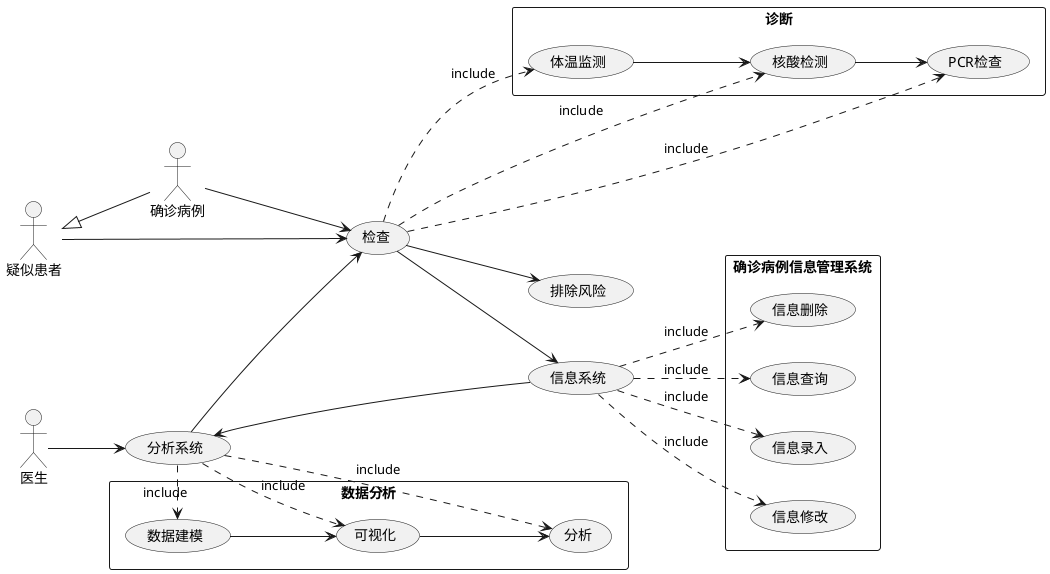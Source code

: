 @startuml
left to right direction

actor 疑似患者
疑似患者<|--确诊病例
actor 医生
疑似患者-->(检查)
确诊病例-->(检查)

rectangle  诊断{
  (检查) ..> (体温监测) : include
  (体温监测)-->(核酸检测)
  (检查) ..> (核酸检测) :include
  (核酸检测)-->(PCR检查)
  (检查) ..>(PCR检查):include

}
检查-->(排除风险)
检查-->(信息系统)
(信息系统)-->(分析系统)
rectangle 确诊病例信息管理系统{
(信息系统)..>(信息删除):include
(信息系统)..>(信息查询):include
(信息系统)..>(信息录入):include
(信息系统)..>(信息修改):include
}
rectangle 数据分析{
    医生-->(分析系统)
    (分析系统)-->(检查)
    (数据建模)-->(可视化)
    (分析系统).>(数据建模):include
    (分析系统).>(可视化):include
    (分析系统).>(分析):include
    (可视化)-->(分析)
}

@enduml
